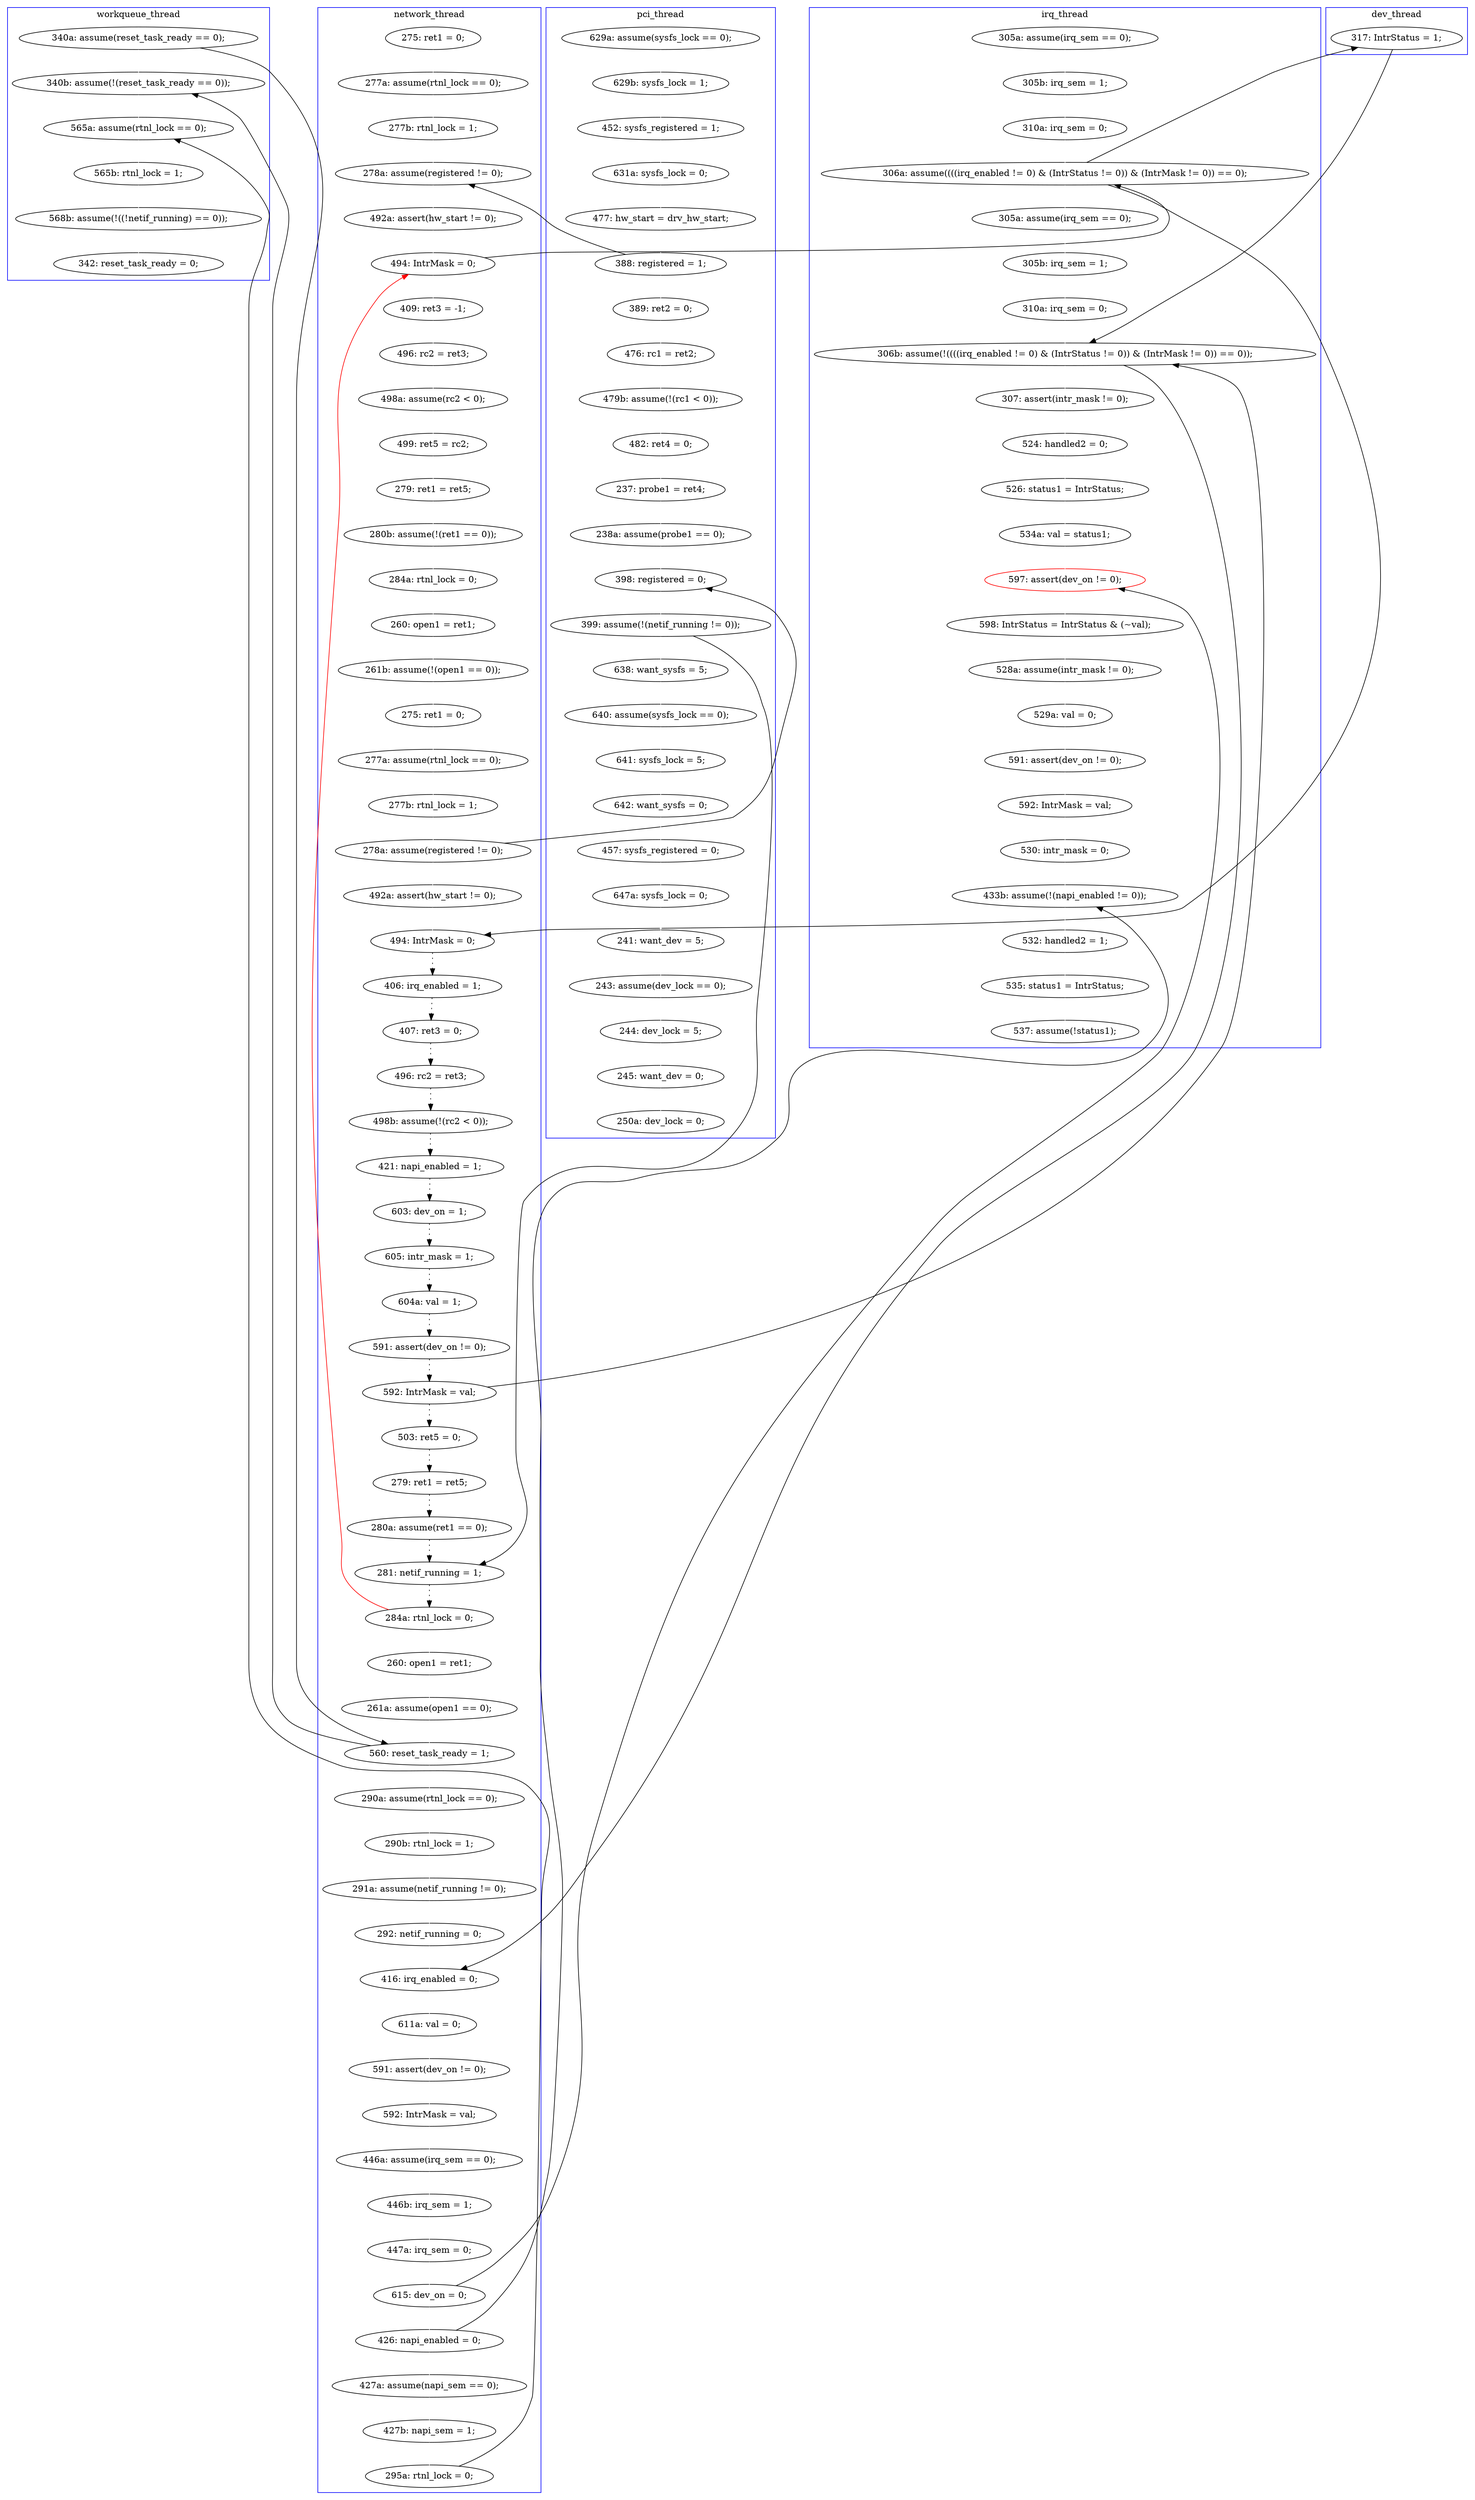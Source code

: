 digraph Counterexample {
	125 -> 126 [color = black, style = solid, constraint = false]
	234 -> 236 [color = white, style = solid]
	211 -> 213 [color = white, style = solid]
	179 -> 182 [color = black, style = dotted]
	214 -> 253 [color = white, style = solid]
	191 -> 194 [color = white, style = solid]
	142 -> 147 [color = black, style = dotted]
	228 -> 232 [color = white, style = solid]
	40 -> 46 [color = white, style = solid]
	115 -> 142 [color = black, style = solid, constraint = false]
	36 -> 40 [color = white, style = solid]
	101 -> 121 [color = white, style = solid]
	233 -> 234 [color = white, style = solid]
	122 -> 123 [color = white, style = solid]
	190 -> 81 [color = red, style = solid, constraint = false]
	75 -> 80 [color = white, style = solid]
	212 -> 221 [color = black, style = solid, constraint = false]
	175 -> 178 [color = black, style = dotted]
	182 -> 188 [color = black, style = dotted]
	115 -> 202 [color = white, style = solid]
	80 -> 81 [color = white, style = solid]
	178 -> 179 [color = black, style = dotted]
	134 -> 142 [color = white, style = solid]
	240 -> 283 [color = black, style = solid, constraint = false]
	73 -> 75 [color = white, style = solid]
	53 -> 54 [color = white, style = solid]
	81 -> 115 [color = black, style = solid, constraint = false]
	72 -> 73 [color = white, style = solid]
	46 -> 53 [color = white, style = solid]
	199 -> 263 [color = black, style = solid, constraint = false]
	157 -> 159 [color = white, style = solid]
	170 -> 171 [color = black, style = dotted]
	267 -> 269 [color = white, style = solid]
	111 -> 263 [color = white, style = solid]
	87 -> 90 [color = white, style = solid]
	58 -> 61 [color = white, style = solid]
	29 -> 30 [color = white, style = solid]
	93 -> 96 [color = white, style = solid]
	190 -> 191 [color = white, style = solid]
	186 -> 187 [color = white, style = solid]
	136 -> 212 [color = black, style = solid, constraint = false]
	127 -> 188 [color = black, style = solid, constraint = false]
	184 -> 185 [color = white, style = solid]
	107 -> 108 [color = white, style = solid]
	263 -> 266 [color = white, style = solid]
	207 -> 208 [color = white, style = solid]
	175 -> 212 [color = black, style = solid, constraint = false]
	236 -> 262 [color = black, style = solid, constraint = false]
	208 -> 211 [color = white, style = solid]
	199 -> 207 [color = white, style = solid]
	213 -> 221 [color = white, style = solid]
	127 -> 157 [color = white, style = solid]
	164 -> 167 [color = white, style = solid]
	123 -> 125 [color = white, style = solid]
	286 -> 298 [color = white, style = solid]
	172 -> 174 [color = black, style = dotted]
	90 -> 91 [color = white, style = solid]
	108 -> 109 [color = white, style = solid]
	125 -> 134 [color = white, style = solid]
	115 -> 136 [color = black, style = solid, constraint = false]
	109 -> 115 [color = white, style = solid]
	188 -> 190 [color = black, style = dotted]
	98 -> 101 [color = white, style = solid]
	273 -> 274 [color = white, style = solid]
	161 -> 164 [color = white, style = solid]
	240 -> 241 [color = white, style = solid]
	156 -> 170 [color = black, style = dotted]
	152 -> 156 [color = black, style = dotted]
	245 -> 266 [color = black, style = solid, constraint = false]
	53 -> 75 [color = black, style = solid, constraint = false]
	160 -> 161 [color = white, style = solid]
	62 -> 63 [color = white, style = solid]
	187 -> 198 [color = white, style = solid]
	159 -> 160 [color = white, style = solid]
	167 -> 184 [color = white, style = solid]
	269 -> 292 [color = white, style = solid]
	236 -> 240 [color = white, style = solid]
	174 -> 175 [color = black, style = dotted]
	147 -> 148 [color = black, style = dotted]
	202 -> 203 [color = white, style = solid]
	203 -> 205 [color = white, style = solid]
	266 -> 267 [color = white, style = solid]
	30 -> 36 [color = white, style = solid]
	86 -> 87 [color = white, style = solid]
	254 -> 257 [color = white, style = solid]
	232 -> 233 [color = white, style = solid]
	111 -> 199 [color = black, style = solid, constraint = false]
	66 -> 126 [color = white, style = solid]
	96 -> 97 [color = white, style = solid]
	276 -> 277 [color = white, style = solid]
	54 -> 58 [color = white, style = solid]
	262 -> 270 [color = white, style = solid]
	253 -> 254 [color = white, style = solid]
	283 -> 285 [color = white, style = solid]
	285 -> 286 [color = white, style = solid]
	97 -> 98 [color = white, style = solid]
	225 -> 227 [color = white, style = solid]
	274 -> 276 [color = white, style = solid]
	126 -> 127 [color = white, style = solid]
	61 -> 62 [color = white, style = solid]
	242 -> 245 [color = white, style = solid]
	81 -> 86 [color = white, style = solid]
	277 -> 279 [color = white, style = solid]
	185 -> 186 [color = white, style = solid]
	279 -> 283 [color = white, style = solid]
	212 -> 214 [color = white, style = solid]
	241 -> 242 [color = white, style = solid]
	149 -> 152 [color = black, style = dotted]
	121 -> 122 [color = white, style = solid]
	205 -> 212 [color = white, style = solid]
	91 -> 93 [color = white, style = solid]
	270 -> 273 [color = white, style = solid]
	257 -> 262 [color = white, style = solid]
	221 -> 225 [color = white, style = solid]
	227 -> 228 [color = white, style = solid]
	63 -> 66 [color = white, style = solid]
	70 -> 72 [color = white, style = solid]
	148 -> 149 [color = black, style = dotted]
	171 -> 172 [color = black, style = dotted]
	194 -> 199 [color = white, style = solid]
	subgraph cluster1 {
		label = pci_thread
		color = blue
		164  [label = "457: sysfs_registered = 0;"]
		184  [label = "241: want_dev = 5;"]
		160  [label = "641: sysfs_lock = 5;"]
		157  [label = "638: want_sysfs = 5;"]
		46  [label = "477: hw_start = drv_hw_start;"]
		62  [label = "482: ret4 = 0;"]
		185  [label = "243: assume(dev_lock == 0);"]
		167  [label = "647a: sysfs_lock = 0;"]
		53  [label = "388: registered = 1;"]
		61  [label = "479b: assume(!(rc1 < 0));"]
		186  [label = "244: dev_lock = 5;"]
		198  [label = "250a: dev_lock = 0;"]
		58  [label = "476: rc1 = ret2;"]
		36  [label = "452: sysfs_registered = 1;"]
		126  [label = "398: registered = 0;"]
		66  [label = "238a: assume(probe1 == 0);"]
		127  [label = "399: assume(!(netif_running != 0));"]
		29  [label = "629a: assume(sysfs_lock == 0);"]
		40  [label = "631a: sysfs_lock = 0;"]
		54  [label = "389: ret2 = 0;"]
		30  [label = "629b: sysfs_lock = 1;"]
		63  [label = "237: probe1 = ret4;"]
		159  [label = "640: assume(sysfs_lock == 0);"]
		161  [label = "642: want_sysfs = 0;"]
		187  [label = "245: want_dev = 0;"]
	}
	subgraph cluster5 {
		label = workqueue_thread
		color = blue
		111  [label = "340a: assume(reset_task_ready == 0);"]
		263  [label = "340b: assume(!(reset_task_ready == 0));"]
		292  [label = "342: reset_task_ready = 0;"]
		267  [label = "565b: rtnl_lock = 1;"]
		266  [label = "565a: assume(rtnl_lock == 0);"]
		269  [label = "568b: assume(!((!netif_running) == 0));"]
	}
	subgraph cluster2 {
		label = network_thread
		color = blue
		75  [label = "278a: assume(registered != 0);"]
		242  [label = "427b: napi_sem = 1;"]
		148  [label = "407: ret3 = 0;"]
		221  [label = "416: irq_enabled = 0;"]
		213  [label = "292: netif_running = 0;"]
		179  [label = "279: ret1 = ret5;"]
		191  [label = "260: open1 = ret1;"]
		81  [label = "494: IntrMask = 0;"]
		172  [label = "604a: val = 1;"]
		174  [label = "591: assert(dev_on != 0);"]
		125  [label = "278a: assume(registered != 0);"]
		122  [label = "277a: assume(rtnl_lock == 0);"]
		72  [label = "277a: assume(rtnl_lock == 0);"]
		175  [label = "592: IntrMask = val;"]
		225  [label = "611a: val = 0;"]
		98  [label = "260: open1 = ret1;"]
		207  [label = "290a: assume(rtnl_lock == 0);"]
		170  [label = "603: dev_on = 1;"]
		147  [label = "406: irq_enabled = 1;"]
		188  [label = "281: netif_running = 1;"]
		156  [label = "421: napi_enabled = 1;"]
		70  [label = "275: ret1 = 0;"]
		208  [label = "290b: rtnl_lock = 1;"]
		211  [label = "291a: assume(netif_running != 0);"]
		233  [label = "446b: irq_sem = 1;"]
		149  [label = "496: rc2 = ret3;"]
		93  [label = "279: ret1 = ret5;"]
		97  [label = "284a: rtnl_lock = 0;"]
		80  [label = "492a: assert(hw_start != 0);"]
		152  [label = "498b: assume(!(rc2 < 0));"]
		134  [label = "492a: assert(hw_start != 0);"]
		86  [label = "409: ret3 = -1;"]
		96  [label = "280b: assume(!(ret1 == 0));"]
		171  [label = "605: intr_mask = 1;"]
		240  [label = "426: napi_enabled = 0;"]
		87  [label = "496: rc2 = ret3;"]
		91  [label = "499: ret5 = rc2;"]
		241  [label = "427a: assume(napi_sem == 0);"]
		236  [label = "615: dev_on = 0;"]
		178  [label = "503: ret5 = 0;"]
		199  [label = "560: reset_task_ready = 1;"]
		123  [label = "277b: rtnl_lock = 1;"]
		142  [label = "494: IntrMask = 0;"]
		190  [label = "284a: rtnl_lock = 0;"]
		121  [label = "275: ret1 = 0;"]
		73  [label = "277b: rtnl_lock = 1;"]
		90  [label = "498a: assume(rc2 < 0);"]
		245  [label = "295a: rtnl_lock = 0;"]
		101  [label = "261b: assume(!(open1 == 0));"]
		227  [label = "591: assert(dev_on != 0);"]
		182  [label = "280a: assume(ret1 == 0);"]
		232  [label = "446a: assume(irq_sem == 0);"]
		194  [label = "261a: assume(open1 == 0);"]
		228  [label = "592: IntrMask = val;"]
		234  [label = "447a: irq_sem = 0;"]
	}
	subgraph cluster3 {
		label = irq_thread
		color = blue
		283  [label = "433b: assume(!(napi_enabled != 0));"]
		279  [label = "530: intr_mask = 0;"]
		277  [label = "592: IntrMask = val;"]
		285  [label = "532: handled2 = 1;"]
		107  [label = "305a: assume(irq_sem == 0);"]
		212  [label = "306b: assume(!((((irq_enabled != 0) & (IntrStatus != 0)) & (IntrMask != 0)) == 0));"]
		286  [label = "535: status1 = IntrStatus;"]
		109  [label = "310a: irq_sem = 0;"]
		274  [label = "529a: val = 0;"]
		205  [label = "310a: irq_sem = 0;"]
		202  [label = "305a: assume(irq_sem == 0);"]
		214  [label = "307: assert(intr_mask != 0);"]
		203  [label = "305b: irq_sem = 1;"]
		262  [label = "597: assert(dev_on != 0);", color = red]
		108  [label = "305b: irq_sem = 1;"]
		253  [label = "524: handled2 = 0;"]
		298  [label = "537: assume(!status1);"]
		270  [label = "598: IntrStatus = IntrStatus & (~val);"]
		276  [label = "591: assert(dev_on != 0);"]
		273  [label = "528a: assume(intr_mask != 0);"]
		257  [label = "534a: val = status1;"]
		254  [label = "526: status1 = IntrStatus;"]
		115  [label = "306a: assume((((irq_enabled != 0) & (IntrStatus != 0)) & (IntrMask != 0)) == 0);"]
	}
	subgraph cluster7 {
		label = dev_thread
		color = blue
		136  [label = "317: IntrStatus = 1;"]
	}
}